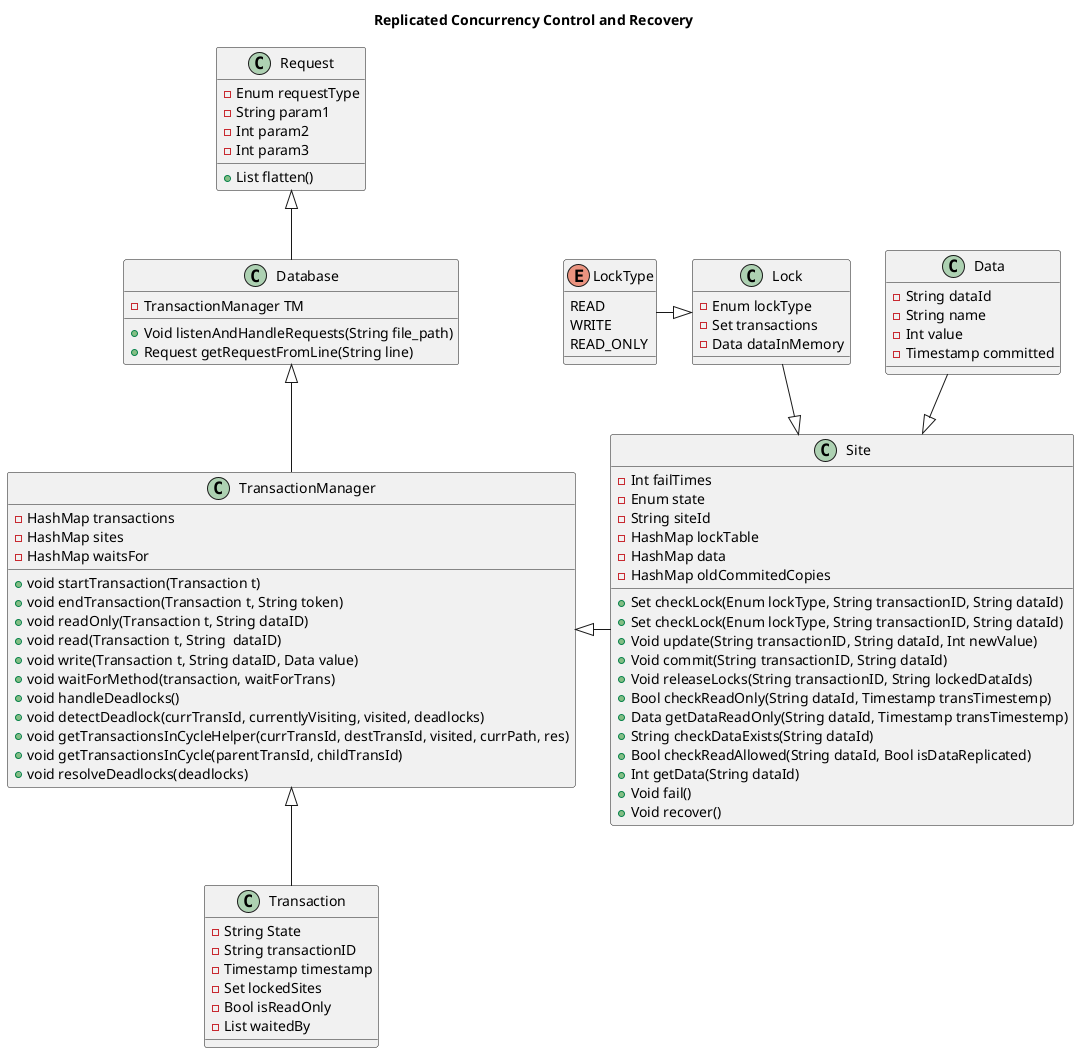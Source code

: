 @startuml

title Replicated Concurrency Control and Recovery


class TransactionManager {
  -HashMap transactions
  -HashMap sites
  -HashMap waitsFor
  +void startTransaction(Transaction t)
  +void endTransaction(Transaction t, String token)
  +void readOnly(Transaction t, String dataID)
  +void read(Transaction t, String  dataID)
  +void write(Transaction t, String dataID, Data value)
  +void waitForMethod(transaction, waitForTrans)
  +void handleDeadlocks()
  +void detectDeadlock(currTransId, currentlyVisiting, visited, deadlocks)
  +void getTransactionsInCycleHelper(currTransId, destTransId, visited, currPath, res)
  +void getTransactionsInCycle(parentTransId, childTransId)
  +void resolveDeadlocks(deadlocks)
}

class Site {
  -Int failTimes
  -Enum state
  -String siteId
  -HashMap lockTable
  -HashMap data
  -HashMap oldCommitedCopies 
  +Set checkLock(Enum lockType, String transactionID, String dataId)
  +Set checkLock(Enum lockType, String transactionID, String dataId)
  +Void update(String transactionID, String dataId, Int newValue)
  +Void commit(String transactionID, String dataId)
  +Void releaseLocks(String transactionID, String lockedDataIds)
  +Bool checkReadOnly(String dataId, Timestamp transTimestemp)
  +Data getDataReadOnly(String dataId, Timestamp transTimestemp)
  +String checkDataExists(String dataId)
  +Bool checkReadAllowed(String dataId, Bool isDataReplicated)
  +Int getData(String dataId)
  +Void fail()
  +Void recover()
}

class Lock {
  -Enum lockType
  -Set transactions
  -Data dataInMemory
}

enum LockType {
    READ
    WRITE
    READ_ONLY
}

class Transaction {
  -String State 
  -String transactionID
  -Timestamp timestamp
  -Set lockedSites
  -Bool isReadOnly
  -List waitedBy
}



class Request {
-Enum requestType
-String param1
-Int param2
-Int param3
+List flatten()
}

Class Data {
 -String dataId
 -String name
 -Int value
 -Timestamp committed
}

class Database {
    -TransactionManager TM
    +Void listenAndHandleRequests(String file_path)
    +Request getRequestFromLine(String line)
}

TransactionManager <|-- Transaction
Database <|-- TransactionManager
Data --|> Site
TransactionManager <|- Site
Request <|-- Database
Lock --|> Site 
LockType -|> Lock
@enduml
